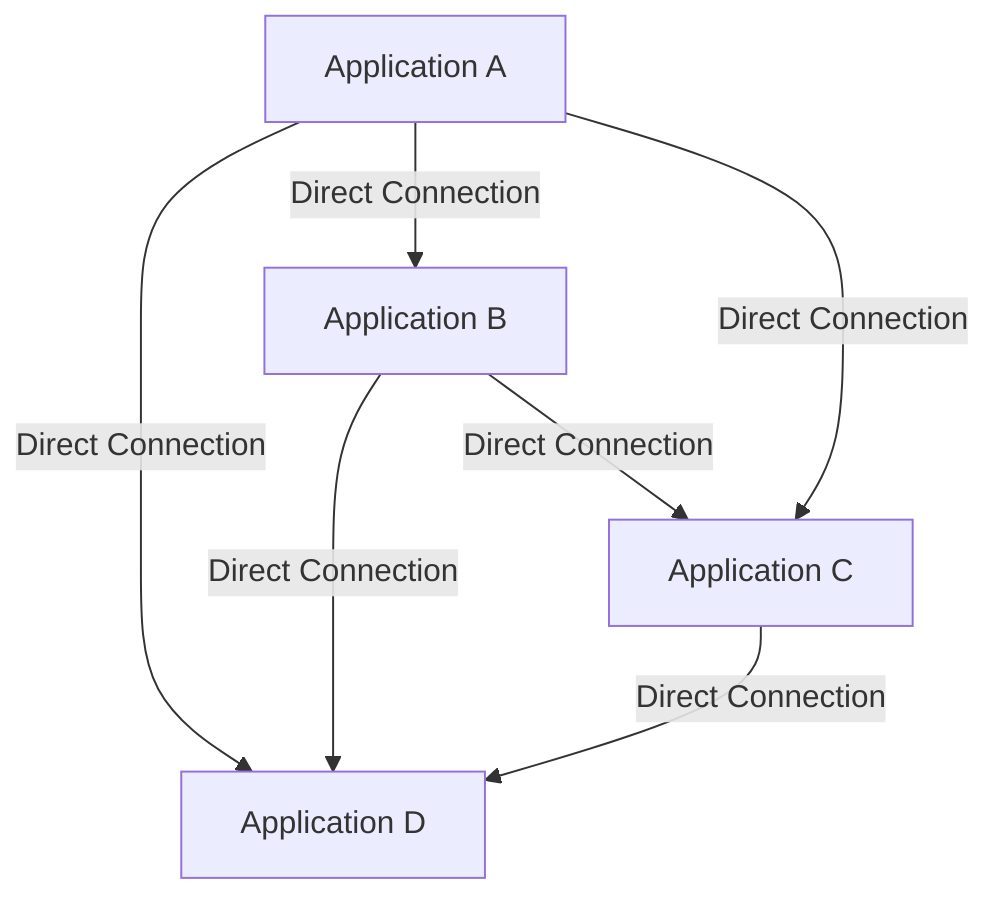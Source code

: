 graph TB
  A["Application A"] -- "Direct Connection" --> B["Application B"]
  B -- "Direct Connection" --> C
  A -- "Direct Connection" --> C["Application C"]
  A -- "Direct Connection" --> D["Application D"]
  B -- "Direct Connection" --> D
  C -- "Direct Connection" --> D
